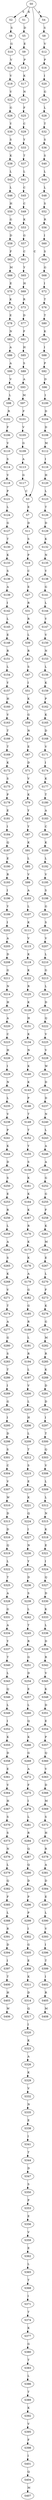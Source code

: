 strict digraph  {
	S0 -> S1 [ label = K ];
	S0 -> S2 [ label = S ];
	S0 -> S3 [ label = C ];
	S0 -> S4 [ label = A ];
	S1 -> S5 [ label = D ];
	S2 -> S6 [ label = S ];
	S3 -> S7 [ label = E ];
	S4 -> S8 [ label = S ];
	S5 -> S9 [ label = E ];
	S6 -> S10 [ label = G ];
	S7 -> S11 [ label = D ];
	S8 -> S12 [ label = V ];
	S9 -> S13 [ label = P ];
	S10 -> S14 [ label = V ];
	S11 -> S15 [ label = S ];
	S12 -> S16 [ label = P ];
	S13 -> S17 [ label = K ];
	S14 -> S18 [ label = V ];
	S15 -> S19 [ label = P ];
	S16 -> S20 [ label = I ];
	S17 -> S21 [ label = N ];
	S18 -> S22 [ label = V ];
	S19 -> S23 [ label = C ];
	S20 -> S24 [ label = G ];
	S21 -> S25 [ label = F ];
	S22 -> S26 [ label = G ];
	S23 -> S27 [ label = E ];
	S24 -> S28 [ label = L ];
	S25 -> S29 [ label = C ];
	S26 -> S30 [ label = Y ];
	S27 -> S31 [ label = R ];
	S28 -> S32 [ label = T ];
	S29 -> S33 [ label = Y ];
	S30 -> S34 [ label = S ];
	S31 -> S35 [ label = R ];
	S32 -> S36 [ label = S ];
	S33 -> S37 [ label = T ];
	S34 -> S38 [ label = K ];
	S35 -> S39 [ label = L ];
	S36 -> S40 [ label = S ];
	S37 -> S41 [ label = L ];
	S38 -> S42 [ label = L ];
	S39 -> S43 [ label = R ];
	S40 -> S44 [ label = L ];
	S41 -> S45 [ label = C ];
	S42 -> S46 [ label = L ];
	S43 -> S47 [ label = S ];
	S44 -> S48 [ label = L ];
	S45 -> S49 [ label = C ];
	S46 -> S50 [ label = H ];
	S47 -> S51 [ label = I ];
	S48 -> S52 [ label = S ];
	S49 -> S53 [ label = K ];
	S50 -> S54 [ label = G ];
	S51 -> S55 [ label = K ];
	S52 -> S56 [ label = R ];
	S53 -> S57 [ label = G ];
	S54 -> S58 [ label = D ];
	S55 -> S59 [ label = G ];
	S56 -> S60 [ label = I ];
	S57 -> S61 [ label = C ];
	S58 -> S62 [ label = F ];
	S59 -> S63 [ label = N ];
	S60 -> S64 [ label = S ];
	S61 -> S65 [ label = Y ];
	S62 -> S66 [ label = M ];
	S63 -> S67 [ label = E ];
	S64 -> S68 [ label = G ];
	S65 -> S69 [ label = H ];
	S66 -> S70 [ label = E ];
	S67 -> S71 [ label = D ];
	S68 -> S72 [ label = I ];
	S69 -> S73 [ label = R ];
	S70 -> S74 [ label = K ];
	S71 -> S75 [ label = V ];
	S72 -> S76 [ label = T ];
	S73 -> S77 [ label = D ];
	S74 -> S78 [ label = E ];
	S75 -> S79 [ label = K ];
	S76 -> S80 [ label = T ];
	S77 -> S81 [ label = F ];
	S78 -> S82 [ label = N ];
	S79 -> S83 [ label = Y ];
	S80 -> S84 [ label = K ];
	S81 -> S85 [ label = H ];
	S82 -> S86 [ label = A ];
	S83 -> S87 [ label = Y ];
	S84 -> S88 [ label = I ];
	S85 -> S89 [ label = S ];
	S86 -> S90 [ label = A ];
	S87 -> S91 [ label = K ];
	S88 -> S92 [ label = P ];
	S89 -> S93 [ label = A ];
	S90 -> S94 [ label = V ];
	S91 -> S95 [ label = L ];
	S92 -> S96 [ label = D ];
	S93 -> S97 [ label = M ];
	S94 -> S98 [ label = L ];
	S95 -> S99 [ label = V ];
	S96 -> S100 [ label = I ];
	S97 -> S101 [ label = F ];
	S98 -> S102 [ label = R ];
	S99 -> S103 [ label = A ];
	S100 -> S104 [ label = D ];
	S101 -> S105 [ label = V ];
	S102 -> S106 [ label = F ];
	S103 -> S107 [ label = L ];
	S104 -> S108 [ label = D ];
	S105 -> S109 [ label = G ];
	S106 -> S110 [ label = V ];
	S107 -> S111 [ label = K ];
	S108 -> S112 [ label = M ];
	S109 -> S113 [ label = A ];
	S110 -> S114 [ label = S ];
	S111 -> S115 [ label = V ];
	S112 -> S116 [ label = I ];
	S113 -> S117 [ label = G ];
	S114 -> S118 [ label = V ];
	S115 -> S119 [ label = K ];
	S116 -> S120 [ label = H ];
	S117 -> S3 [ label = C ];
	S118 -> S121 [ label = P ];
	S119 -> S122 [ label = K ];
	S120 -> S123 [ label = L ];
	S121 -> S124 [ label = L ];
	S122 -> S125 [ label = R ];
	S123 -> S126 [ label = T ];
	S124 -> S127 [ label = G ];
	S125 -> S128 [ label = K ];
	S126 -> S129 [ label = D ];
	S127 -> S130 [ label = T ];
	S128 -> S131 [ label = H ];
	S129 -> S132 [ label = K ];
	S130 -> S133 [ label = K ];
	S131 -> S134 [ label = K ];
	S132 -> S135 [ label = N ];
	S133 -> S136 [ label = S ];
	S134 -> S137 [ label = N ];
	S135 -> S138 [ label = Y ];
	S136 -> S139 [ label = A ];
	S137 -> S140 [ label = K ];
	S138 -> S141 [ label = G ];
	S139 -> S142 [ label = I ];
	S140 -> S143 [ label = K ];
	S141 -> S144 [ label = L ];
	S142 -> S145 [ label = L ];
	S143 -> S146 [ label = P ];
	S144 -> S147 [ label = Y ];
	S145 -> S148 [ label = E ];
	S146 -> S149 [ label = T ];
	S147 -> S150 [ label = V ];
	S148 -> S151 [ label = R ];
	S149 -> S152 [ label = T ];
	S150 -> S153 [ label = N ];
	S151 -> S154 [ label = L ];
	S152 -> S155 [ label = Y ];
	S153 -> S156 [ label = L ];
	S154 -> S157 [ label = Y ];
	S155 -> S158 [ label = S ];
	S156 -> S159 [ label = K ];
	S157 -> S160 [ label = H ];
	S158 -> S161 [ label = K ];
	S159 -> S162 [ label = P ];
	S160 -> S163 [ label = V ];
	S161 -> S164 [ label = K ];
	S162 -> S165 [ label = K ];
	S163 -> S166 [ label = T ];
	S164 -> S167 [ label = K ];
	S165 -> S168 [ label = D ];
	S166 -> S169 [ label = T ];
	S167 -> S170 [ label = R ];
	S168 -> S171 [ label = V ];
	S169 -> S172 [ label = K ];
	S170 -> S173 [ label = K ];
	S171 -> S174 [ label = I ];
	S172 -> S175 [ label = S ];
	S173 -> S176 [ label = K ];
	S174 -> S177 [ label = K ];
	S175 -> S178 [ label = P ];
	S176 -> S179 [ label = A ];
	S177 -> S180 [ label = T ];
	S178 -> S181 [ label = E ];
	S179 -> S182 [ label = G ];
	S180 -> S183 [ label = A ];
	S181 -> S184 [ label = I ];
	S182 -> S185 [ label = G ];
	S183 -> S186 [ label = C ];
	S184 -> S187 [ label = Q ];
	S185 -> S188 [ label = R ];
	S186 -> S189 [ label = K ];
	S187 -> S190 [ label = E ];
	S188 -> S191 [ label = L ];
	S189 -> S192 [ label = L ];
	S190 -> S193 [ label = R ];
	S191 -> S194 [ label = R ];
	S192 -> S195 [ label = V ];
	S193 -> S196 [ label = I ];
	S194 -> S197 [ label = L ];
	S195 -> S198 [ label = S ];
	S196 -> S199 [ label = Y ];
	S197 -> S200 [ label = V ];
	S198 -> S201 [ label = G ];
	S199 -> S202 [ label = I ];
	S200 -> S203 [ label = L ];
	S201 -> S204 [ label = S ];
	S202 -> S205 [ label = A ];
	S203 -> S206 [ label = H ];
	S204 -> S207 [ label = V ];
	S205 -> S208 [ label = D ];
	S206 -> S209 [ label = L ];
	S207 -> S210 [ label = L ];
	S208 -> S211 [ label = G ];
	S209 -> S212 [ label = T ];
	S210 -> S213 [ label = G ];
	S211 -> S214 [ label = N ];
	S212 -> S215 [ label = S ];
	S213 -> S216 [ label = L ];
	S214 -> S217 [ label = H ];
	S215 -> S218 [ label = E ];
	S216 -> S219 [ label = D ];
	S217 -> S220 [ label = A ];
	S218 -> S221 [ label = K ];
	S219 -> S222 [ label = Q ];
	S220 -> S223 [ label = C ];
	S221 -> S224 [ label = Q ];
	S222 -> S225 [ label = V ];
	S223 -> S226 [ label = H ];
	S224 -> S227 [ label = I ];
	S225 -> S228 [ label = V ];
	S226 -> S229 [ label = I ];
	S227 -> S230 [ label = N ];
	S228 -> S231 [ label = W ];
	S229 -> S232 [ label = N ];
	S230 -> S233 [ label = Y ];
	S231 -> S234 [ label = D ];
	S232 -> S235 [ label = L ];
	S233 -> S236 [ label = D ];
	S234 -> S237 [ label = D ];
	S235 -> S238 [ label = V ];
	S236 -> S239 [ label = S ];
	S237 -> S240 [ label = N ];
	S238 -> S241 [ label = P ];
	S239 -> S242 [ label = L ];
	S240 -> S243 [ label = L ];
	S241 -> S244 [ label = K ];
	S242 -> S245 [ label = T ];
	S243 -> S246 [ label = A ];
	S244 -> S247 [ label = D ];
	S245 -> S248 [ label = R ];
	S246 -> S249 [ label = A ];
	S247 -> S250 [ label = S ];
	S248 -> S251 [ label = G ];
	S249 -> S252 [ label = G ];
	S250 -> S253 [ label = E ];
	S251 -> S254 [ label = D ];
	S252 -> S255 [ label = G ];
	S253 -> S256 [ label = R ];
	S254 -> S257 [ label = E ];
	S255 -> S258 [ label = F ];
	S256 -> S259 [ label = L ];
	S257 -> S260 [ label = L ];
	S258 -> S261 [ label = K ];
	S259 -> S262 [ label = A ];
	S260 -> S263 [ label = Q ];
	S261 -> S264 [ label = M ];
	S262 -> S265 [ label = S ];
	S263 -> S266 [ label = K ];
	S264 -> S267 [ label = E ];
	S265 -> S268 [ label = K ];
	S266 -> S269 [ label = G ];
	S267 -> S270 [ label = L ];
	S268 -> S271 [ label = V ];
	S269 -> S272 [ label = A ];
	S270 -> S273 [ label = F ];
	S271 -> S274 [ label = T ];
	S272 -> S275 [ label = F ];
	S273 -> S276 [ label = K ];
	S274 -> S277 [ label = A ];
	S275 -> S278 [ label = I ];
	S276 -> S279 [ label = G ];
	S277 -> S280 [ label = G ];
	S278 -> S281 [ label = L ];
	S279 -> S282 [ label = M ];
	S280 -> S283 [ label = S ];
	S281 -> S284 [ label = R ];
	S282 -> S285 [ label = R ];
	S283 -> S286 [ label = T ];
	S284 -> S287 [ label = Q ];
	S285 -> S288 [ label = K ];
	S286 -> S289 [ label = I ];
	S287 -> S290 [ label = Q ];
	S288 -> S291 [ label = D ];
	S289 -> S292 [ label = G ];
	S290 -> S293 [ label = D ];
	S291 -> S294 [ label = D ];
	S292 -> S295 [ label = I ];
	S293 -> S296 [ label = P ];
	S294 -> S297 [ label = I ];
	S295 -> S298 [ label = D ];
	S296 -> S299 [ label = P ];
	S297 -> S300 [ label = T ];
	S298 -> S301 [ label = S ];
	S299 -> S302 [ label = I ];
	S300 -> S303 [ label = Q ];
	S301 -> S304 [ label = C ];
	S302 -> S305 [ label = G ];
	S303 -> S306 [ label = V ];
	S304 -> S307 [ label = V ];
	S305 -> S308 [ label = E ];
	S306 -> S309 [ label = L ];
	S307 -> S310 [ label = W ];
	S308 -> S311 [ label = K ];
	S309 -> S312 [ label = L ];
	S310 -> S313 [ label = D ];
	S311 -> S314 [ label = D ];
	S312 -> S315 [ label = N ];
	S313 -> S316 [ label = D ];
	S314 -> S317 [ label = Q ];
	S315 -> S318 [ label = K ];
	S316 -> S319 [ label = Q ];
	S317 -> S320 [ label = I ];
	S318 -> S321 [ label = E ];
	S319 -> S322 [ label = L ];
	S320 -> S323 [ label = K ];
	S321 -> S324 [ label = I ];
	S322 -> S325 [ label = T ];
	S323 -> S326 [ label = A ];
	S324 -> S327 [ label = Q ];
	S325 -> S328 [ label = A ];
	S326 -> S329 [ label = K ];
	S327 -> S330 [ label = D ];
	S328 -> S331 [ label = G ];
	S329 -> S332 [ label = V ];
	S330 -> S333 [ label = K ];
	S331 -> S334 [ label = A ];
	S332 -> S335 [ label = N ];
	S333 -> S336 [ label = L ];
	S334 -> S337 [ label = Y ];
	S335 -> S338 [ label = E ];
	S336 -> S339 [ label = D ];
	S337 -> S340 [ label = T ];
	S338 -> S341 [ label = I ];
	S339 -> S342 [ label = R ];
	S340 -> S343 [ label = L ];
	S341 -> S344 [ label = T ];
	S342 -> S345 [ label = V ];
	S343 -> S346 [ label = Q ];
	S344 -> S347 [ label = D ];
	S345 -> S348 [ label = K ];
	S346 -> S349 [ label = L ];
	S347 -> S350 [ label = S ];
	S348 -> S351 [ label = D ];
	S349 -> S352 [ label = I ];
	S350 -> S353 [ label = P ];
	S351 -> S354 [ label = E ];
	S352 -> S355 [ label = K ];
	S353 -> S356 [ label = E ];
	S354 -> S357 [ label = P ];
	S355 -> S358 [ label = D ];
	S356 -> S359 [ label = V ];
	S357 -> S360 [ label = Q ];
	S358 -> S361 [ label = E ];
	S359 -> S362 [ label = E ];
	S360 -> S363 [ label = V ];
	S361 -> S364 [ label = V ];
	S362 -> S365 [ label = L ];
	S363 -> S366 [ label = D ];
	S364 -> S367 [ label = H ];
	S365 -> S368 [ label = T ];
	S366 -> S369 [ label = M ];
	S367 -> S370 [ label = S ];
	S368 -> S371 [ label = I ];
	S369 -> S372 [ label = S ];
	S370 -> S373 [ label = S ];
	S371 -> S374 [ label = T ];
	S372 -> S375 [ label = H ];
	S373 -> S376 [ label = N ];
	S374 -> S377 [ label = K ];
	S375 -> S378 [ label = R ];
	S376 -> S379 [ label = L ];
	S377 -> S380 [ label = G ];
	S378 -> S381 [ label = A ];
	S379 -> S382 [ label = Q ];
	S380 -> S383 [ label = T ];
	S381 -> S384 [ label = D ];
	S382 -> S385 [ label = F ];
	S383 -> S386 [ label = L ];
	S384 -> S387 [ label = E ];
	S385 -> S388 [ label = L ];
	S386 -> S389 [ label = T ];
	S387 -> S390 [ label = L ];
	S388 -> S391 [ label = R ];
	S389 -> S392 [ label = K ];
	S390 -> S393 [ label = V ];
	S391 -> S394 [ label = D ];
	S392 -> S395 [ label = V ];
	S393 -> S396 [ label = I ];
	S394 -> S397 [ label = I ];
	S395 -> S398 [ label = F ];
	S396 -> S399 [ label = T ];
	S397 -> S400 [ label = T ];
	S398 -> S401 [ label = I ];
	S399 -> S402 [ label = I ];
	S400 -> S403 [ label = H ];
	S401 -> S404 [ label = Q ];
	S402 -> S405 [ label = R ];
	S403 -> S406 [ label = W ];
	S404 -> S407 [ label = M ];
	S405 -> S408 [ label = M ];
}
